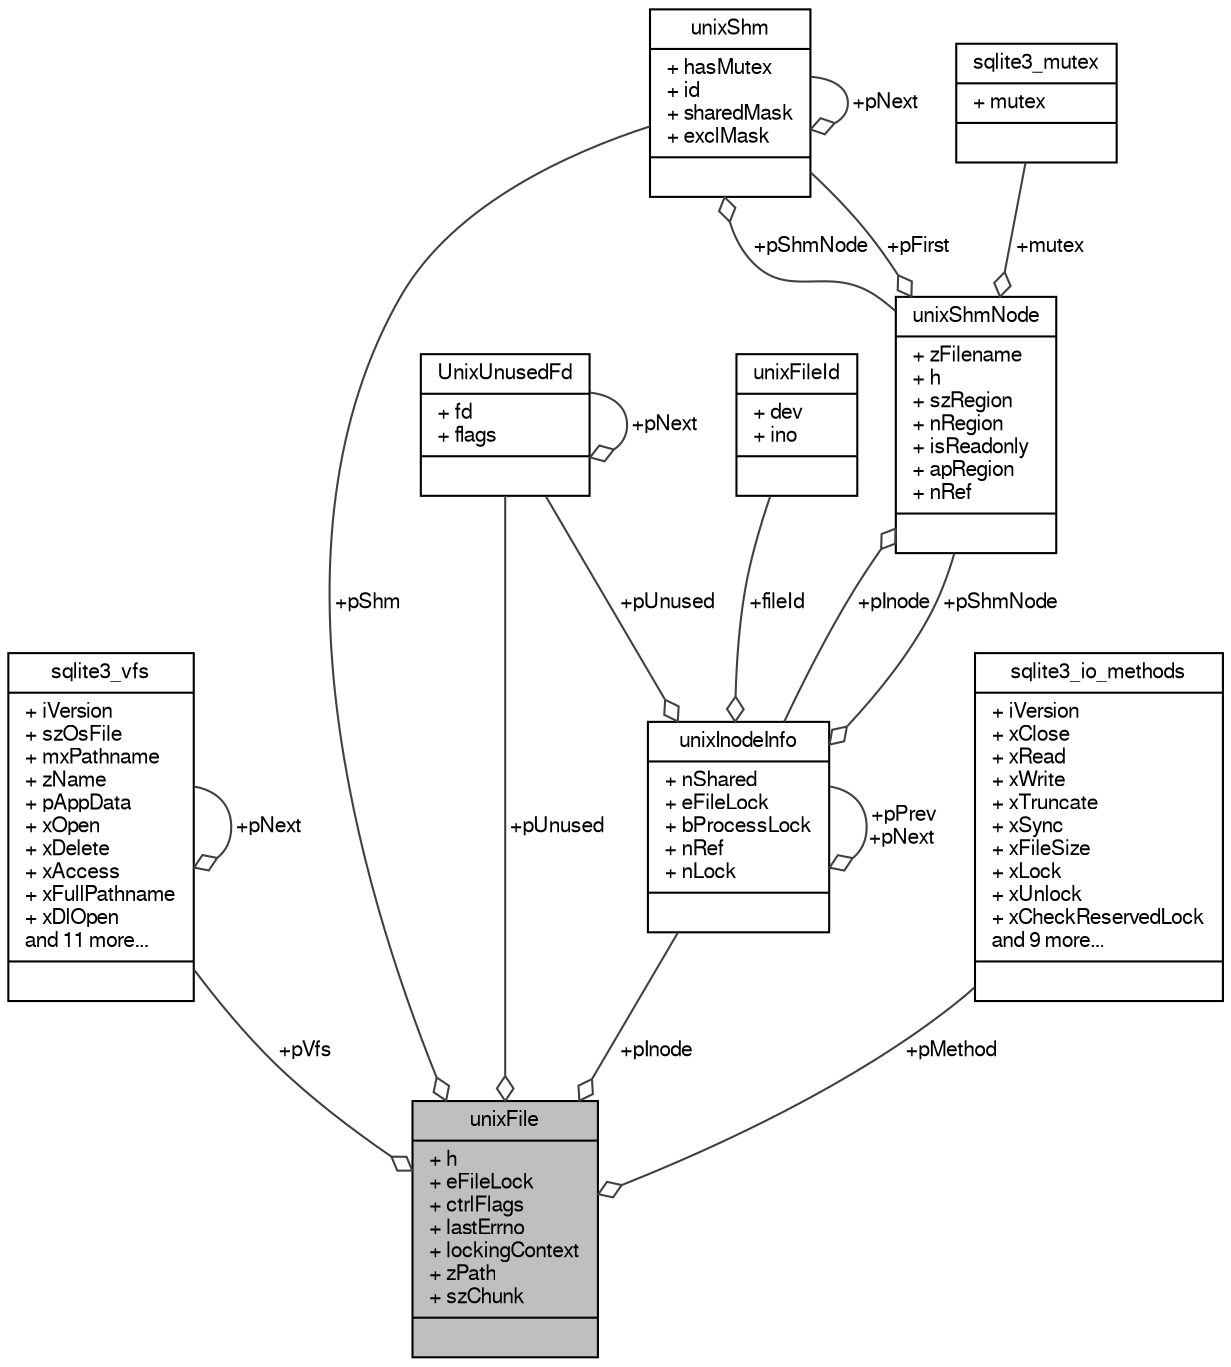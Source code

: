 digraph "unixFile"
{
  edge [fontname="FreeSans",fontsize="10",labelfontname="FreeSans",labelfontsize="10"];
  node [fontname="FreeSans",fontsize="10",shape=record];
  Node1 [label="{unixFile\n|+ h\l+ eFileLock\l+ ctrlFlags\l+ lastErrno\l+ lockingContext\l+ zPath\l+ szChunk\l|}",height=0.2,width=0.4,color="black", fillcolor="grey75", style="filled", fontcolor="black"];
  Node2 -> Node1 [color="grey25",fontsize="10",style="solid",label=" +pVfs" ,arrowhead="odiamond",fontname="FreeSans"];
  Node2 [label="{sqlite3_vfs\n|+ iVersion\l+ szOsFile\l+ mxPathname\l+ zName\l+ pAppData\l+ xOpen\l+ xDelete\l+ xAccess\l+ xFullPathname\l+ xDlOpen\land 11 more...\l|}",height=0.2,width=0.4,color="black", fillcolor="white", style="filled",URL="$structsqlite3__vfs.html"];
  Node2 -> Node2 [color="grey25",fontsize="10",style="solid",label=" +pNext" ,arrowhead="odiamond",fontname="FreeSans"];
  Node3 -> Node1 [color="grey25",fontsize="10",style="solid",label=" +pShm" ,arrowhead="odiamond",fontname="FreeSans"];
  Node3 [label="{unixShm\n|+ hasMutex\l+ id\l+ sharedMask\l+ exclMask\l|}",height=0.2,width=0.4,color="black", fillcolor="white", style="filled",URL="$structunixShm.html"];
  Node3 -> Node3 [color="grey25",fontsize="10",style="solid",label=" +pNext" ,arrowhead="odiamond",fontname="FreeSans"];
  Node4 -> Node3 [color="grey25",fontsize="10",style="solid",label=" +pShmNode" ,arrowhead="odiamond",fontname="FreeSans"];
  Node4 [label="{unixShmNode\n|+ zFilename\l+ h\l+ szRegion\l+ nRegion\l+ isReadonly\l+ apRegion\l+ nRef\l|}",height=0.2,width=0.4,color="black", fillcolor="white", style="filled",URL="$structunixShmNode.html"];
  Node5 -> Node4 [color="grey25",fontsize="10",style="solid",label=" +mutex" ,arrowhead="odiamond",fontname="FreeSans"];
  Node5 [label="{sqlite3_mutex\n|+ mutex\l|}",height=0.2,width=0.4,color="black", fillcolor="white", style="filled",URL="$structsqlite3__mutex.html"];
  Node3 -> Node4 [color="grey25",fontsize="10",style="solid",label=" +pFirst" ,arrowhead="odiamond",fontname="FreeSans"];
  Node6 -> Node4 [color="grey25",fontsize="10",style="solid",label=" +pInode" ,arrowhead="odiamond",fontname="FreeSans"];
  Node6 [label="{unixInodeInfo\n|+ nShared\l+ eFileLock\l+ bProcessLock\l+ nRef\l+ nLock\l|}",height=0.2,width=0.4,color="black", fillcolor="white", style="filled",URL="$structunixInodeInfo.html"];
  Node7 -> Node6 [color="grey25",fontsize="10",style="solid",label=" +pUnused" ,arrowhead="odiamond",fontname="FreeSans"];
  Node7 [label="{UnixUnusedFd\n|+ fd\l+ flags\l|}",height=0.2,width=0.4,color="black", fillcolor="white", style="filled",URL="$structUnixUnusedFd.html"];
  Node7 -> Node7 [color="grey25",fontsize="10",style="solid",label=" +pNext" ,arrowhead="odiamond",fontname="FreeSans"];
  Node6 -> Node6 [color="grey25",fontsize="10",style="solid",label=" +pPrev\n+pNext" ,arrowhead="odiamond",fontname="FreeSans"];
  Node8 -> Node6 [color="grey25",fontsize="10",style="solid",label=" +fileId" ,arrowhead="odiamond",fontname="FreeSans"];
  Node8 [label="{unixFileId\n|+ dev\l+ ino\l|}",height=0.2,width=0.4,color="black", fillcolor="white", style="filled",URL="$structunixFileId.html"];
  Node4 -> Node6 [color="grey25",fontsize="10",style="solid",label=" +pShmNode" ,arrowhead="odiamond",fontname="FreeSans"];
  Node7 -> Node1 [color="grey25",fontsize="10",style="solid",label=" +pUnused" ,arrowhead="odiamond",fontname="FreeSans"];
  Node6 -> Node1 [color="grey25",fontsize="10",style="solid",label=" +pInode" ,arrowhead="odiamond",fontname="FreeSans"];
  Node9 -> Node1 [color="grey25",fontsize="10",style="solid",label=" +pMethod" ,arrowhead="odiamond",fontname="FreeSans"];
  Node9 [label="{sqlite3_io_methods\n|+ iVersion\l+ xClose\l+ xRead\l+ xWrite\l+ xTruncate\l+ xSync\l+ xFileSize\l+ xLock\l+ xUnlock\l+ xCheckReservedLock\land 9 more...\l|}",height=0.2,width=0.4,color="black", fillcolor="white", style="filled",URL="$structsqlite3__io__methods.html"];
}

